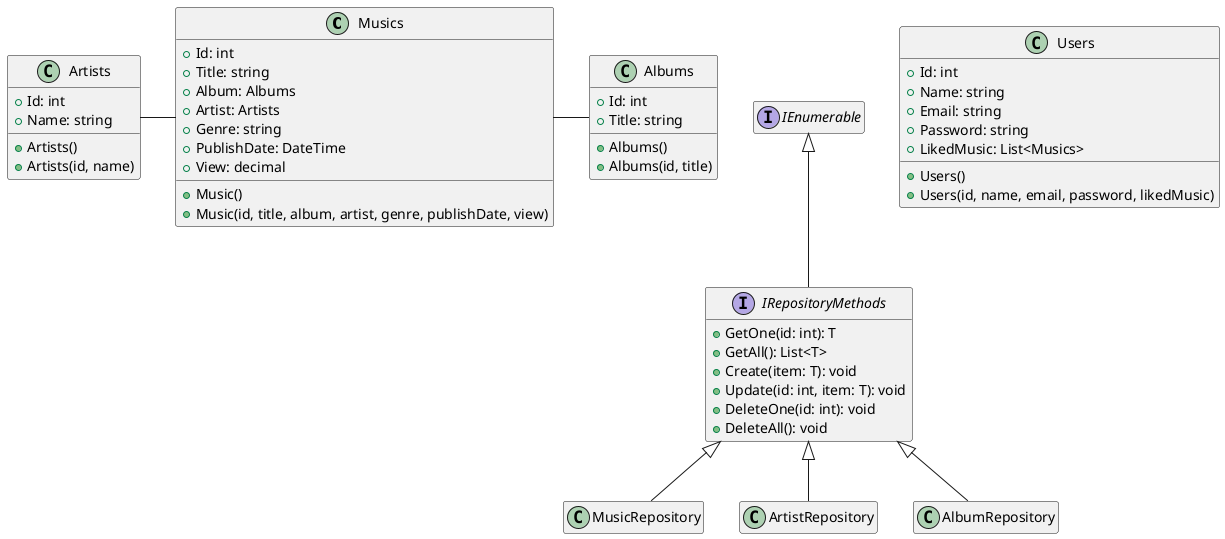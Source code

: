 @startuml MusicApp
class Musics {
    + Id: int
    + Title: string
    + Album: Albums
    + Artist: Artists
    + Genre: string
    + PublishDate: DateTime
    + View: decimal
    + Music()
    + Music(id, title, album, artist, genre, publishDate, view)
}

class Artists {
    + Id: int
    + Name: string
    + Artists()
    + Artists(id, name)
}

class Albums {
    + Id: int
    + Title: string
    + Albums()
    + Albums(id, title)
}

class Users {
    + Id: int
    + Name: string
    + Email: string
    + Password: string
    + LikedMusic: List<Musics>
    + Users()
    + Users(id, name, email, password, likedMusic)
}

interface IRepositoryMethods {
    + GetOne(id: int): T
    + GetAll(): List<T>
    + Create(item: T): void
    + Update(id: int, item: T): void
    + DeleteOne(id: int): void
    + DeleteAll(): void
}

class MusicRepository{}
class ArtistRepository{}
class AlbumRepository{}

interface IEnumerable {}

hide empty fields
hide empty methods

MusicRepository -up-|> IRepositoryMethods
AlbumRepository -up-|> IRepositoryMethods
ArtistRepository -up-|> IRepositoryMethods
IRepositoryMethods -up-|> IEnumerable

Artists -right- Musics
Albums -left- Musics
@enduml